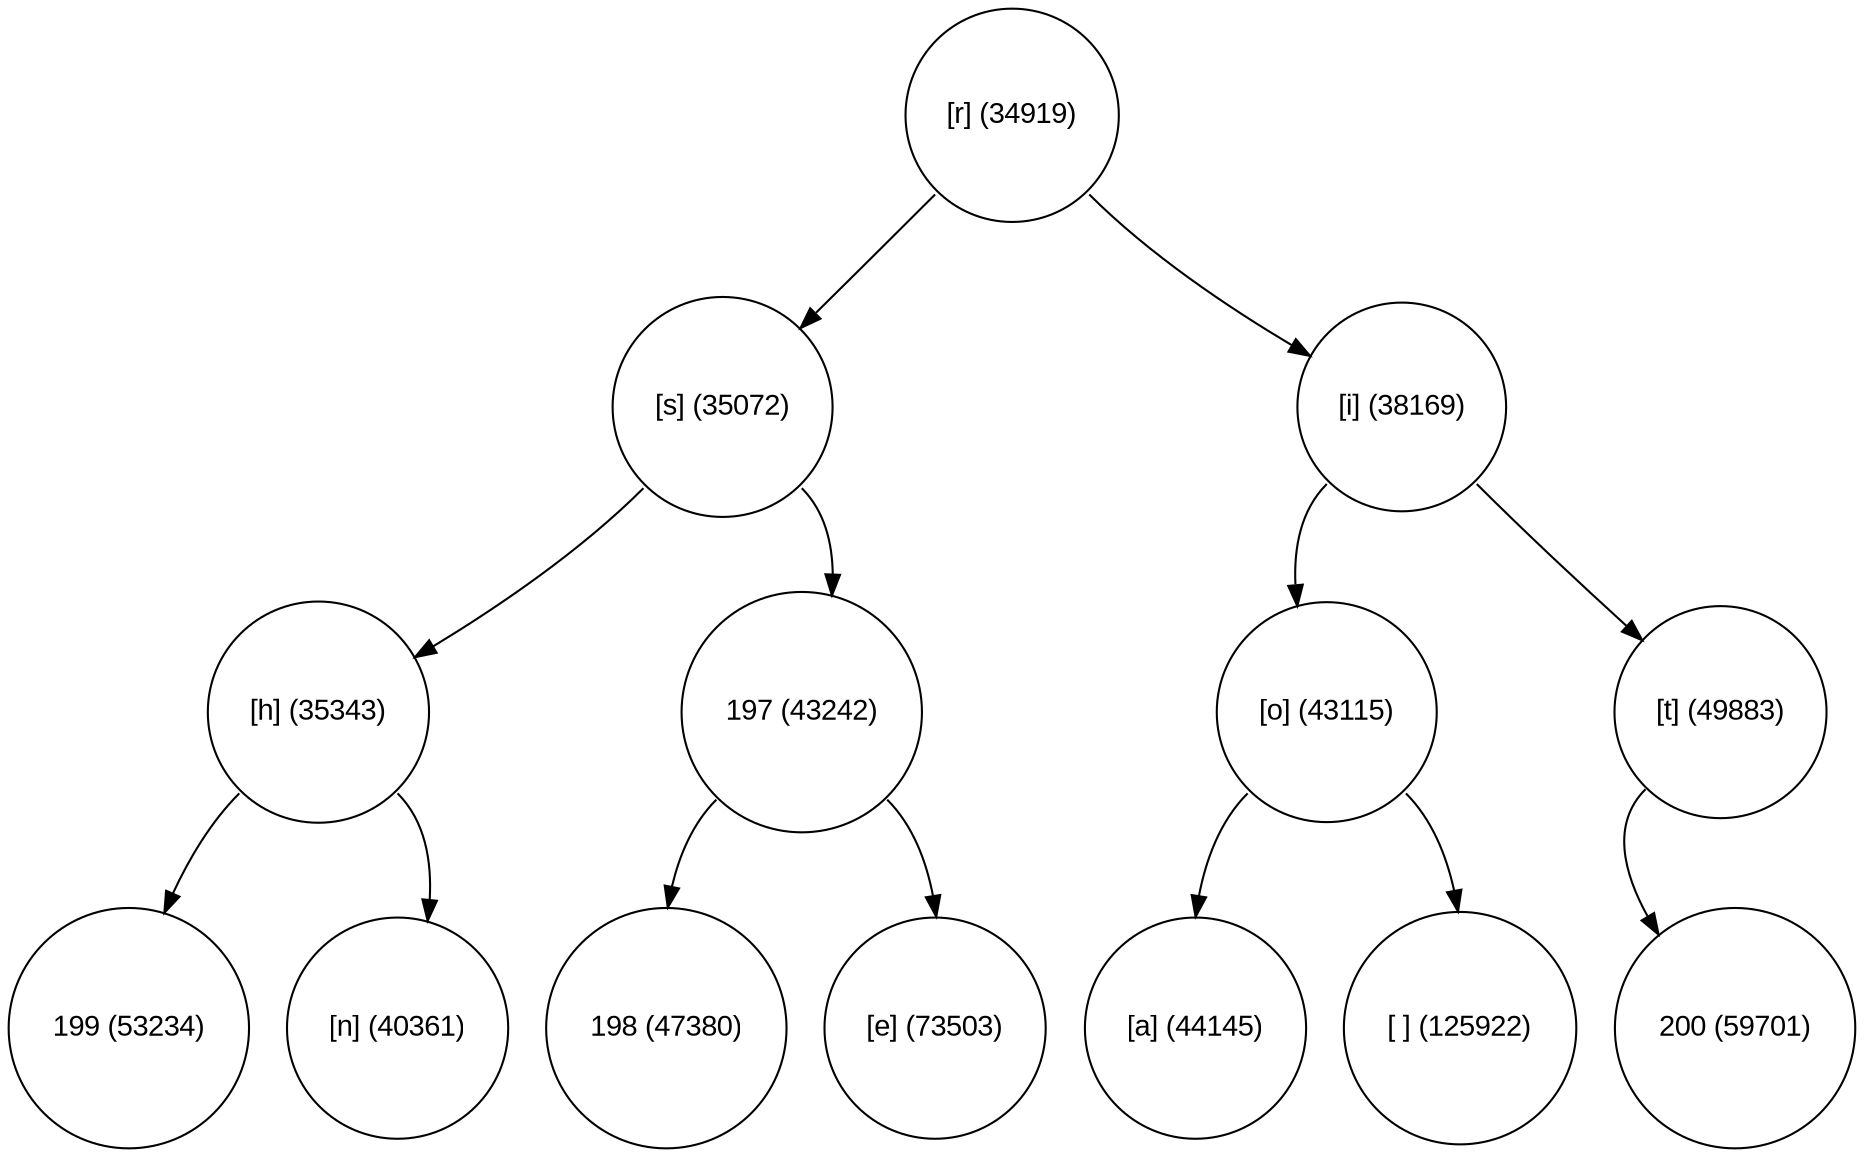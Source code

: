 digraph move_down {
	node [fontname="Arial", shape="circle", width=0.5]; 

	0 [label = "[r] (34919)"];
	0:sw -> 1;
	1 [label = "[s] (35072)"];
	1:sw -> 3;
	3 [label = "[h] (35343)"];
	3:sw -> 7;
	7 [label = "199 (53234)"];
	3:se -> 8;
	8 [label = "[n] (40361)"];
	1:se -> 4;
	4 [label = "197 (43242)"];
	4:sw -> 9;
	9 [label = "198 (47380)"];
	4:se -> 10;
	10 [label = "[e] (73503)"];
	0:se -> 2;
	2 [label = "[i] (38169)"];
	2:sw -> 5;
	5 [label = "[o] (43115)"];
	5:sw -> 11;
	11 [label = "[a] (44145)"];
	5:se -> 12;
	12 [label = "[ ] (125922)"];
	2:se -> 6;
	6 [label = "[t] (49883)"];
	6:sw -> 13;
	13 [label = "200 (59701)"];
}
